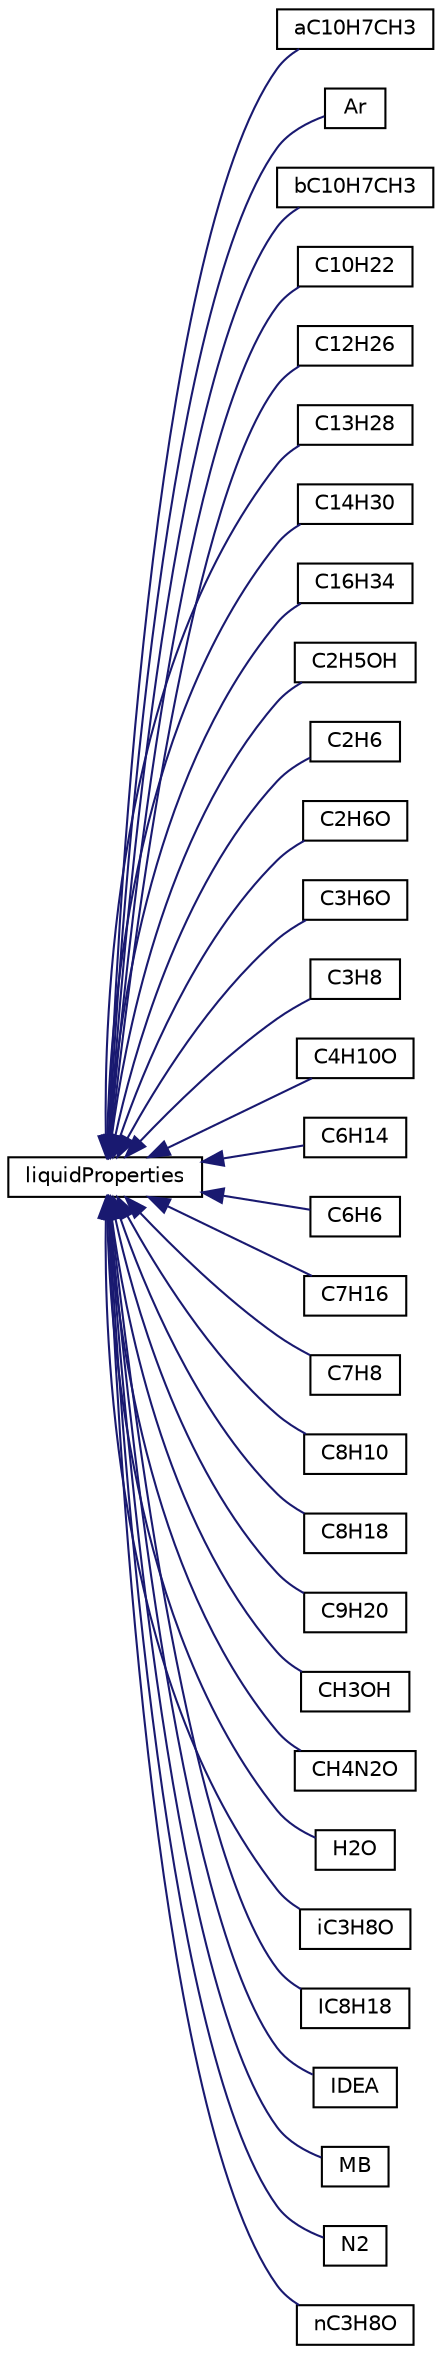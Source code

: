 digraph "Graphical Class Hierarchy"
{
  bgcolor="transparent";
  edge [fontname="Helvetica",fontsize="10",labelfontname="Helvetica",labelfontsize="10"];
  node [fontname="Helvetica",fontsize="10",shape=record];
  rankdir="LR";
  Node1 [label="liquidProperties",height=0.2,width=0.4,color="black",URL="$a01387.html",tooltip="The thermophysical properties of a liquidProperties. "];
  Node1 -> Node2 [dir="back",color="midnightblue",fontsize="10",style="solid",fontname="Helvetica"];
  Node2 [label="aC10H7CH3",height=0.2,width=0.4,color="black",URL="$a00012.html",tooltip="alphaMethylNaphthalene "];
  Node1 -> Node3 [dir="back",color="midnightblue",fontsize="10",style="solid",fontname="Helvetica"];
  Node3 [label="Ar",height=0.2,width=0.4,color="black",URL="$a00064.html",tooltip="Liquid Ar. "];
  Node1 -> Node4 [dir="back",color="midnightblue",fontsize="10",style="solid",fontname="Helvetica"];
  Node4 [label="bC10H7CH3",height=0.2,width=0.4,color="black",URL="$a00124.html",tooltip="betaMethylNaphthalene "];
  Node1 -> Node5 [dir="back",color="midnightblue",fontsize="10",style="solid",fontname="Helvetica"];
  Node5 [label="C10H22",height=0.2,width=0.4,color="black",URL="$a00171.html",tooltip="nDecane "];
  Node1 -> Node6 [dir="back",color="midnightblue",fontsize="10",style="solid",fontname="Helvetica"];
  Node6 [label="C12H26",height=0.2,width=0.4,color="black",URL="$a00172.html",tooltip="nDodecane "];
  Node1 -> Node7 [dir="back",color="midnightblue",fontsize="10",style="solid",fontname="Helvetica"];
  Node7 [label="C13H28",height=0.2,width=0.4,color="black",URL="$a00173.html",tooltip="nTriDecane "];
  Node1 -> Node8 [dir="back",color="midnightblue",fontsize="10",style="solid",fontname="Helvetica"];
  Node8 [label="C14H30",height=0.2,width=0.4,color="black",URL="$a00174.html",tooltip="nTetraDecane "];
  Node1 -> Node9 [dir="back",color="midnightblue",fontsize="10",style="solid",fontname="Helvetica"];
  Node9 [label="C16H34",height=0.2,width=0.4,color="black",URL="$a00175.html",tooltip="nHexaDecane "];
  Node1 -> Node10 [dir="back",color="midnightblue",fontsize="10",style="solid",fontname="Helvetica"];
  Node10 [label="C2H5OH",height=0.2,width=0.4,color="black",URL="$a00176.html",tooltip="ethanol "];
  Node1 -> Node11 [dir="back",color="midnightblue",fontsize="10",style="solid",fontname="Helvetica"];
  Node11 [label="C2H6",height=0.2,width=0.4,color="black",URL="$a00177.html",tooltip="ethane "];
  Node1 -> Node12 [dir="back",color="midnightblue",fontsize="10",style="solid",fontname="Helvetica"];
  Node12 [label="C2H6O",height=0.2,width=0.4,color="black",URL="$a00178.html",tooltip="diMethylEther "];
  Node1 -> Node13 [dir="back",color="midnightblue",fontsize="10",style="solid",fontname="Helvetica"];
  Node13 [label="C3H6O",height=0.2,width=0.4,color="black",URL="$a00179.html",tooltip="acetone "];
  Node1 -> Node14 [dir="back",color="midnightblue",fontsize="10",style="solid",fontname="Helvetica"];
  Node14 [label="C3H8",height=0.2,width=0.4,color="black",URL="$a00180.html",tooltip="propane "];
  Node1 -> Node15 [dir="back",color="midnightblue",fontsize="10",style="solid",fontname="Helvetica"];
  Node15 [label="C4H10O",height=0.2,width=0.4,color="black",URL="$a00181.html",tooltip="diEthylEther "];
  Node1 -> Node16 [dir="back",color="midnightblue",fontsize="10",style="solid",fontname="Helvetica"];
  Node16 [label="C6H14",height=0.2,width=0.4,color="black",URL="$a00182.html",tooltip="nHexane "];
  Node1 -> Node17 [dir="back",color="midnightblue",fontsize="10",style="solid",fontname="Helvetica"];
  Node17 [label="C6H6",height=0.2,width=0.4,color="black",URL="$a00183.html",tooltip="benzene "];
  Node1 -> Node18 [dir="back",color="midnightblue",fontsize="10",style="solid",fontname="Helvetica"];
  Node18 [label="C7H16",height=0.2,width=0.4,color="black",URL="$a00184.html",tooltip="nHeptane "];
  Node1 -> Node19 [dir="back",color="midnightblue",fontsize="10",style="solid",fontname="Helvetica"];
  Node19 [label="C7H8",height=0.2,width=0.4,color="black",URL="$a00185.html",tooltip="toluene "];
  Node1 -> Node20 [dir="back",color="midnightblue",fontsize="10",style="solid",fontname="Helvetica"];
  Node20 [label="C8H10",height=0.2,width=0.4,color="black",URL="$a00186.html",tooltip="ethylBenzene "];
  Node1 -> Node21 [dir="back",color="midnightblue",fontsize="10",style="solid",fontname="Helvetica"];
  Node21 [label="C8H18",height=0.2,width=0.4,color="black",URL="$a00187.html",tooltip="nOctane "];
  Node1 -> Node22 [dir="back",color="midnightblue",fontsize="10",style="solid",fontname="Helvetica"];
  Node22 [label="C9H20",height=0.2,width=0.4,color="black",URL="$a00188.html",tooltip="nNonane "];
  Node1 -> Node23 [dir="back",color="midnightblue",fontsize="10",style="solid",fontname="Helvetica"];
  Node23 [label="CH3OH",height=0.2,width=0.4,color="black",URL="$a00261.html",tooltip="methanol "];
  Node1 -> Node24 [dir="back",color="midnightblue",fontsize="10",style="solid",fontname="Helvetica"];
  Node24 [label="CH4N2O",height=0.2,width=0.4,color="black",URL="$a00262.html",tooltip="urea, note that some of the properties are unavailable in the literature and have been copied from wa..."];
  Node1 -> Node25 [dir="back",color="midnightblue",fontsize="10",style="solid",fontname="Helvetica"];
  Node25 [label="H2O",height=0.2,width=0.4,color="black",URL="$a00975.html",tooltip="water "];
  Node1 -> Node26 [dir="back",color="midnightblue",fontsize="10",style="solid",fontname="Helvetica"];
  Node26 [label="iC3H8O",height=0.2,width=0.4,color="black",URL="$a01036.html",tooltip="iso-propanol "];
  Node1 -> Node27 [dir="back",color="midnightblue",fontsize="10",style="solid",fontname="Helvetica"];
  Node27 [label="IC8H18",height=0.2,width=0.4,color="black",URL="$a01037.html",tooltip="iso-Octane "];
  Node1 -> Node28 [dir="back",color="midnightblue",fontsize="10",style="solid",fontname="Helvetica"];
  Node28 [label="IDEA",height=0.2,width=0.4,color="black",URL="$a01042.html",tooltip="The IDEA fuel is constructed by adding 30% alphaMethylNaphthalene with 70% n-decane. "];
  Node1 -> Node29 [dir="back",color="midnightblue",fontsize="10",style="solid",fontname="Helvetica"];
  Node29 [label="MB",height=0.2,width=0.4,color="black",URL="$a01487.html",tooltip="Liquid nC3H7COOCH3 or (MB) methyl butyrate (used for biodiesel surrogate) "];
  Node1 -> Node30 [dir="back",color="midnightblue",fontsize="10",style="solid",fontname="Helvetica"];
  Node30 [label="N2",height=0.2,width=0.4,color="black",URL="$a01601.html",tooltip="Liquid N2. "];
  Node1 -> Node31 [dir="back",color="midnightblue",fontsize="10",style="solid",fontname="Helvetica"];
  Node31 [label="nC3H8O",height=0.2,width=0.4,color="black",URL="$a01608.html",tooltip="propanol "];
}
